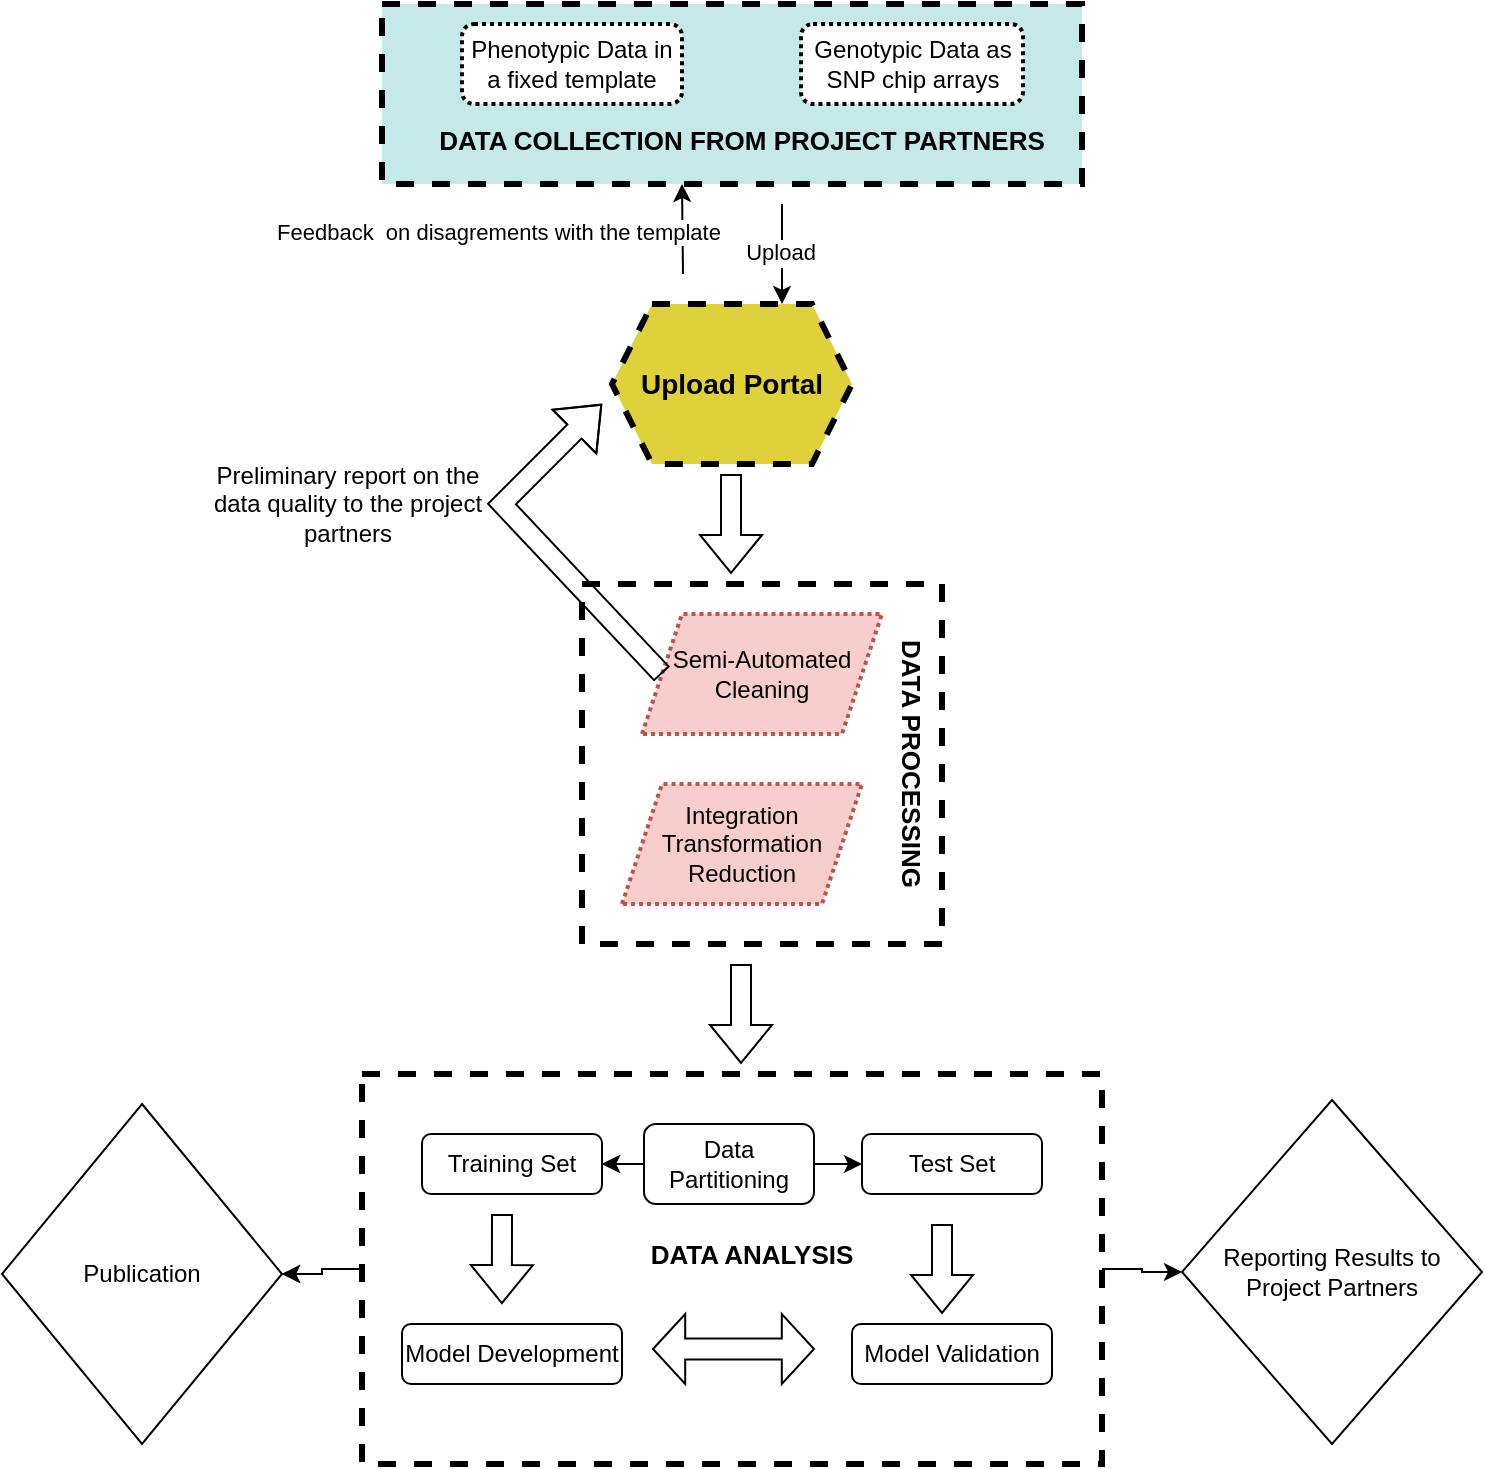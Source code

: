 <mxfile version="21.6.3" type="github">
  <diagram name="Page-1" id="5ZvDu0B-BvRj65fo0EQc">
    <mxGraphModel dx="1434" dy="790" grid="1" gridSize="10" guides="1" tooltips="1" connect="1" arrows="1" fold="1" page="1" pageScale="1" pageWidth="900" pageHeight="1850" math="0" shadow="0">
      <root>
        <mxCell id="0" />
        <mxCell id="1" parent="0" />
        <mxCell id="beYOVeJ275iZk2N2ftyy-1" value="" style="edgeStyle=orthogonalEdgeStyle;rounded=0;orthogonalLoop=1;jettySize=auto;html=1;" edge="1" parent="1" source="oFZK95akWB134CkeK_YD-35" target="oFZK95akWB134CkeK_YD-36">
          <mxGeometry relative="1" as="geometry" />
        </mxCell>
        <mxCell id="beYOVeJ275iZk2N2ftyy-2" value="" style="edgeStyle=orthogonalEdgeStyle;rounded=0;orthogonalLoop=1;jettySize=auto;html=1;" edge="1" parent="1" source="oFZK95akWB134CkeK_YD-35" target="oFZK95akWB134CkeK_YD-36">
          <mxGeometry relative="1" as="geometry" />
        </mxCell>
        <mxCell id="beYOVeJ275iZk2N2ftyy-3" value="" style="edgeStyle=orthogonalEdgeStyle;rounded=0;orthogonalLoop=1;jettySize=auto;html=1;" edge="1" parent="1" source="oFZK95akWB134CkeK_YD-35" target="oFZK95akWB134CkeK_YD-37">
          <mxGeometry relative="1" as="geometry" />
        </mxCell>
        <mxCell id="oFZK95akWB134CkeK_YD-35" value="" style="rounded=0;whiteSpace=wrap;html=1;dashed=1;strokeWidth=3;" parent="1" vertex="1">
          <mxGeometry x="230" y="835" width="370" height="195" as="geometry" />
        </mxCell>
        <mxCell id="oFZK95akWB134CkeK_YD-6" value="" style="rounded=0;whiteSpace=wrap;html=1;fillColor=#c4e9e8;dashed=1;strokeWidth=3;" parent="1" vertex="1">
          <mxGeometry x="240" y="300" width="350" height="90" as="geometry" />
        </mxCell>
        <mxCell id="oFZK95akWB134CkeK_YD-2" value="&lt;b&gt;&lt;font style=&quot;font-size: 14px;&quot;&gt;Upload Portal&lt;/font&gt;&lt;/b&gt;" style="shape=hexagon;perimeter=hexagonPerimeter2;whiteSpace=wrap;html=1;fixedSize=1;dashed=1;strokeWidth=3;fillColor=#dfd13a;" parent="1" vertex="1">
          <mxGeometry x="355" y="450" width="120" height="80" as="geometry" />
        </mxCell>
        <mxCell id="oFZK95akWB134CkeK_YD-3" value="Phenotypic Data in a fixed template" style="rounded=1;whiteSpace=wrap;html=1;dashed=1;dashPattern=1 1;strokeWidth=2;" parent="1" vertex="1">
          <mxGeometry x="280" y="310" width="110" height="40" as="geometry" />
        </mxCell>
        <mxCell id="oFZK95akWB134CkeK_YD-4" value="Genotypic Data as SNP chip arrays" style="rounded=1;whiteSpace=wrap;html=1;dashed=1;dashPattern=1 1;strokeWidth=2;" parent="1" vertex="1">
          <mxGeometry x="449.5" y="310" width="111" height="40" as="geometry" />
        </mxCell>
        <mxCell id="oFZK95akWB134CkeK_YD-7" value="&lt;font style=&quot;font-size: 13px;&quot;&gt;DATA COLLECTION FROM PROJECT PARTNERS&lt;/font&gt;" style="text;html=1;strokeColor=none;fillColor=none;align=center;verticalAlign=middle;whiteSpace=wrap;rounded=0;rotation=0;fontSize=21;fontStyle=1" parent="1" vertex="1">
          <mxGeometry x="260" y="350" width="320" height="30" as="geometry" />
        </mxCell>
        <mxCell id="oFZK95akWB134CkeK_YD-9" value="" style="endArrow=classic;html=1;rounded=0;" parent="1" edge="1">
          <mxGeometry relative="1" as="geometry">
            <mxPoint x="440" y="400" as="sourcePoint" />
            <mxPoint x="440" y="450" as="targetPoint" />
          </mxGeometry>
        </mxCell>
        <mxCell id="oFZK95akWB134CkeK_YD-10" value="Label" style="edgeLabel;resizable=0;html=1;align=center;verticalAlign=middle;" parent="oFZK95akWB134CkeK_YD-9" connectable="0" vertex="1">
          <mxGeometry relative="1" as="geometry" />
        </mxCell>
        <mxCell id="oFZK95akWB134CkeK_YD-11" value="Upload" style="edgeLabel;html=1;align=center;verticalAlign=middle;resizable=0;points=[];" parent="oFZK95akWB134CkeK_YD-9" vertex="1" connectable="0">
          <mxGeometry x="-0.06" y="-1" relative="1" as="geometry">
            <mxPoint as="offset" />
          </mxGeometry>
        </mxCell>
        <mxCell id="oFZK95akWB134CkeK_YD-12" value="" style="endArrow=classic;html=1;rounded=0;entryX=0.375;entryY=1;entryDx=0;entryDy=0;" parent="1" edge="1">
          <mxGeometry relative="1" as="geometry">
            <mxPoint x="390.5" y="435" as="sourcePoint" />
            <mxPoint x="390" y="390" as="targetPoint" />
          </mxGeometry>
        </mxCell>
        <mxCell id="oFZK95akWB134CkeK_YD-14" value="Feedback&amp;nbsp; on disagrements with the template" style="edgeLabel;html=1;align=center;verticalAlign=middle;resizable=0;points=[];" parent="oFZK95akWB134CkeK_YD-12" vertex="1" connectable="0">
          <mxGeometry x="-0.06" y="-1" relative="1" as="geometry">
            <mxPoint x="-94" as="offset" />
          </mxGeometry>
        </mxCell>
        <mxCell id="oFZK95akWB134CkeK_YD-21" value="" style="whiteSpace=wrap;html=1;aspect=fixed;dashed=1;strokeWidth=3;" parent="1" vertex="1">
          <mxGeometry x="340" y="590" width="180" height="180" as="geometry" />
        </mxCell>
        <mxCell id="oFZK95akWB134CkeK_YD-22" value="Semi-Automated&lt;br&gt;Cleaning" style="shape=parallelogram;perimeter=parallelogramPerimeter;whiteSpace=wrap;html=1;fixedSize=1;dashed=1;dashPattern=1 1;strokeWidth=2;fillColor=#f8cecc;strokeColor=#b85450;" parent="1" vertex="1">
          <mxGeometry x="370" y="605" width="120" height="60" as="geometry" />
        </mxCell>
        <mxCell id="oFZK95akWB134CkeK_YD-24" value="Integration&lt;br&gt;Transformation&lt;br&gt;Reduction" style="shape=parallelogram;perimeter=parallelogramPerimeter;whiteSpace=wrap;html=1;fixedSize=1;dashed=1;dashPattern=1 1;strokeWidth=2;fillColor=#f8cecc;strokeColor=#b85450;" parent="1" vertex="1">
          <mxGeometry x="360" y="690" width="120" height="60" as="geometry" />
        </mxCell>
        <mxCell id="oFZK95akWB134CkeK_YD-25" value="&lt;font style=&quot;font-size: 13px;&quot;&gt;&lt;b&gt;DATA PROCESSING&lt;/b&gt;&lt;/font&gt;" style="text;html=1;strokeColor=none;fillColor=none;align=center;verticalAlign=middle;whiteSpace=wrap;rounded=0;rotation=90;" parent="1" vertex="1">
          <mxGeometry x="440" y="665" width="130" height="30" as="geometry" />
        </mxCell>
        <mxCell id="oFZK95akWB134CkeK_YD-26" value="" style="shape=flexArrow;endArrow=classic;html=1;rounded=0;exitX=0;exitY=0.5;exitDx=0;exitDy=0;" parent="1" source="oFZK95akWB134CkeK_YD-22" edge="1">
          <mxGeometry width="50" height="50" relative="1" as="geometry">
            <mxPoint x="300" y="550" as="sourcePoint" />
            <mxPoint x="350" y="500" as="targetPoint" />
            <Array as="points">
              <mxPoint x="300" y="550" />
            </Array>
          </mxGeometry>
        </mxCell>
        <mxCell id="oFZK95akWB134CkeK_YD-27" value="" style="shape=flexArrow;endArrow=classic;html=1;rounded=0;" parent="1" edge="1">
          <mxGeometry width="50" height="50" relative="1" as="geometry">
            <mxPoint x="414.5" y="535" as="sourcePoint" />
            <mxPoint x="414.5" y="585" as="targetPoint" />
          </mxGeometry>
        </mxCell>
        <mxCell id="oFZK95akWB134CkeK_YD-28" value="Preliminary report on the data quality to the project partners" style="text;html=1;strokeColor=none;fillColor=none;align=center;verticalAlign=middle;whiteSpace=wrap;rounded=0;" parent="1" vertex="1">
          <mxGeometry x="147.5" y="540" width="150" height="20" as="geometry" />
        </mxCell>
        <mxCell id="oFZK95akWB134CkeK_YD-42" value="" style="edgeStyle=orthogonalEdgeStyle;rounded=0;orthogonalLoop=1;jettySize=auto;html=1;" parent="1" source="oFZK95akWB134CkeK_YD-29" target="oFZK95akWB134CkeK_YD-31" edge="1">
          <mxGeometry relative="1" as="geometry" />
        </mxCell>
        <mxCell id="oFZK95akWB134CkeK_YD-43" value="" style="edgeStyle=orthogonalEdgeStyle;rounded=0;orthogonalLoop=1;jettySize=auto;html=1;" parent="1" source="oFZK95akWB134CkeK_YD-29" target="oFZK95akWB134CkeK_YD-31" edge="1">
          <mxGeometry relative="1" as="geometry" />
        </mxCell>
        <mxCell id="oFZK95akWB134CkeK_YD-44" value="" style="edgeStyle=orthogonalEdgeStyle;rounded=0;orthogonalLoop=1;jettySize=auto;html=1;" parent="1" source="oFZK95akWB134CkeK_YD-29" target="oFZK95akWB134CkeK_YD-32" edge="1">
          <mxGeometry relative="1" as="geometry" />
        </mxCell>
        <mxCell id="oFZK95akWB134CkeK_YD-29" value="Data Partitioning" style="rounded=1;whiteSpace=wrap;html=1;" parent="1" vertex="1">
          <mxGeometry x="371" y="860" width="85" height="40" as="geometry" />
        </mxCell>
        <mxCell id="oFZK95akWB134CkeK_YD-31" value="Training Set" style="rounded=1;whiteSpace=wrap;html=1;" parent="1" vertex="1">
          <mxGeometry x="260" y="865" width="90" height="30" as="geometry" />
        </mxCell>
        <mxCell id="oFZK95akWB134CkeK_YD-32" value="Test Set" style="rounded=1;whiteSpace=wrap;html=1;" parent="1" vertex="1">
          <mxGeometry x="480" y="865" width="90" height="30" as="geometry" />
        </mxCell>
        <mxCell id="oFZK95akWB134CkeK_YD-33" value="Model Development" style="rounded=1;whiteSpace=wrap;html=1;" parent="1" vertex="1">
          <mxGeometry x="250" y="960" width="110" height="30" as="geometry" />
        </mxCell>
        <mxCell id="oFZK95akWB134CkeK_YD-34" value="Model Validation" style="rounded=1;whiteSpace=wrap;html=1;" parent="1" vertex="1">
          <mxGeometry x="475" y="960" width="100" height="30" as="geometry" />
        </mxCell>
        <mxCell id="oFZK95akWB134CkeK_YD-36" value="Publication" style="rhombus;whiteSpace=wrap;html=1;" parent="1" vertex="1">
          <mxGeometry x="50" y="850" width="140" height="170" as="geometry" />
        </mxCell>
        <mxCell id="oFZK95akWB134CkeK_YD-37" value="Reporting Results to Project Partners" style="rhombus;whiteSpace=wrap;html=1;" parent="1" vertex="1">
          <mxGeometry x="640" y="848" width="150" height="172" as="geometry" />
        </mxCell>
        <mxCell id="oFZK95akWB134CkeK_YD-38" value="" style="shape=flexArrow;endArrow=classic;html=1;rounded=0;entryX=0.189;entryY=0.59;entryDx=0;entryDy=0;entryPerimeter=0;" parent="1" target="oFZK95akWB134CkeK_YD-35" edge="1">
          <mxGeometry width="50" height="50" relative="1" as="geometry">
            <mxPoint x="300" y="905" as="sourcePoint" />
            <mxPoint x="350" y="855" as="targetPoint" />
          </mxGeometry>
        </mxCell>
        <mxCell id="oFZK95akWB134CkeK_YD-39" value="" style="shape=doubleArrow;whiteSpace=wrap;html=1;" parent="1" vertex="1">
          <mxGeometry x="375.5" y="955" width="80.5" height="35" as="geometry" />
        </mxCell>
        <mxCell id="oFZK95akWB134CkeK_YD-41" value="" style="shape=flexArrow;endArrow=classic;html=1;rounded=0;entryX=0.189;entryY=0.59;entryDx=0;entryDy=0;entryPerimeter=0;" parent="1" edge="1">
          <mxGeometry width="50" height="50" relative="1" as="geometry">
            <mxPoint x="520" y="910" as="sourcePoint" />
            <mxPoint x="520" y="955" as="targetPoint" />
          </mxGeometry>
        </mxCell>
        <mxCell id="oFZK95akWB134CkeK_YD-49" value="" style="shape=flexArrow;endArrow=classic;html=1;rounded=0;" parent="1" edge="1">
          <mxGeometry width="50" height="50" relative="1" as="geometry">
            <mxPoint x="419.5" y="780" as="sourcePoint" />
            <mxPoint x="419.5" y="830" as="targetPoint" />
          </mxGeometry>
        </mxCell>
        <mxCell id="R-aJPsxZ6_3DjVfokjPK-3" value="&lt;font style=&quot;font-size: 13px;&quot;&gt;&lt;b&gt;DATA ANALYSIS&lt;/b&gt;&lt;/font&gt;" style="text;html=1;strokeColor=none;fillColor=none;align=center;verticalAlign=middle;whiteSpace=wrap;rounded=0;" parent="1" vertex="1">
          <mxGeometry x="370" y="910" width="110" height="30" as="geometry" />
        </mxCell>
      </root>
    </mxGraphModel>
  </diagram>
</mxfile>
